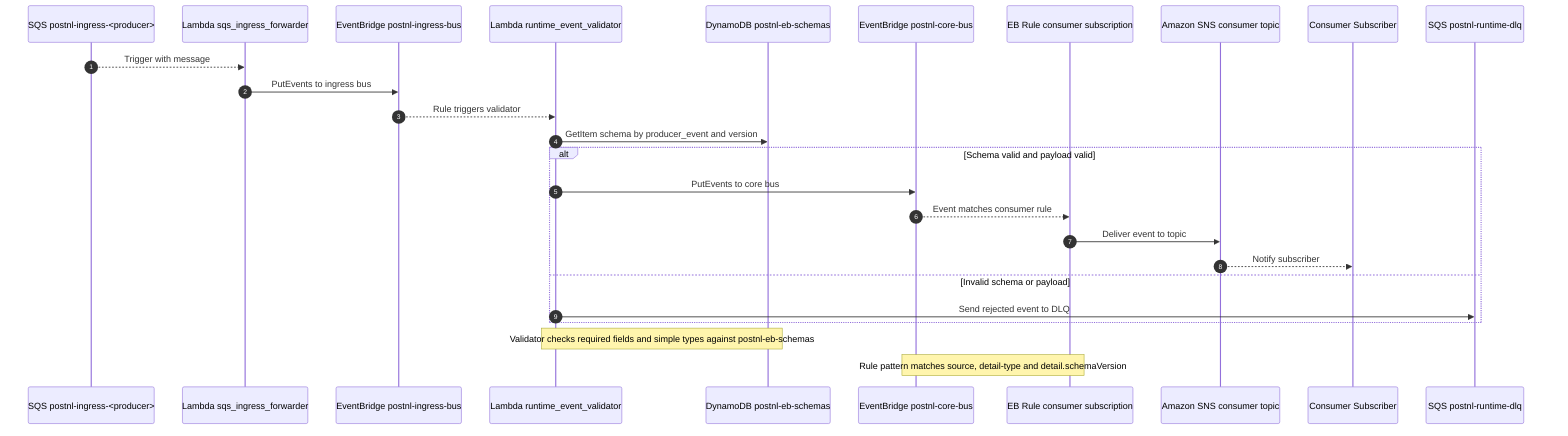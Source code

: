 sequenceDiagram
  autonumber
  participant SQSProd as SQS postnl-ingress-<producer>
  participant IF as Lambda sqs_ingress_forwarder
  participant EBIng as EventBridge postnl-ingress-bus
  participant RV as Lambda runtime_event_validator
  participant DS as DynamoDB postnl-eb-schemas
  participant EBCore as EventBridge postnl-core-bus
  participant Rule as EB Rule consumer subscription
  participant SNS as Amazon SNS consumer topic
  participant Sub as Consumer Subscriber
  participant DLQ as SQS postnl-runtime-dlq

  SQSProd-->>IF: Trigger with message
  IF->>EBIng: PutEvents to ingress bus
  EBIng-->>RV: Rule triggers validator
  RV->>DS: GetItem schema by producer_event and version

  alt Schema valid and payload valid
    RV->>EBCore: PutEvents to core bus
    EBCore-->>Rule: Event matches consumer rule
    Rule->>SNS: Deliver event to topic
    SNS-->>Sub: Notify subscriber
  else Invalid schema or payload
    RV->>DLQ: Send rejected event to DLQ
  end

  Note over RV,DS: Validator checks required fields and simple types against postnl-eb-schemas
  Note over EBCore,Rule: Rule pattern matches source, detail-type and detail.schemaVersion